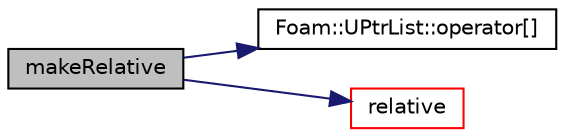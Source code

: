 digraph "makeRelative"
{
  bgcolor="transparent";
  edge [fontname="Helvetica",fontsize="10",labelfontname="Helvetica",labelfontsize="10"];
  node [fontname="Helvetica",fontsize="10",shape=record];
  rankdir="LR";
  Node348 [label="makeRelative",height=0.2,width=0.4,color="black", fillcolor="grey75", style="filled", fontcolor="black"];
  Node348 -> Node349 [color="midnightblue",fontsize="10",style="solid",fontname="Helvetica"];
  Node349 [label="Foam::UPtrList::operator[]",height=0.2,width=0.4,color="black",URL="$a27101.html#a92eab3a97cd59afdf63a26b0a90642a9",tooltip="Return element const reference. "];
  Node348 -> Node350 [color="midnightblue",fontsize="10",style="solid",fontname="Helvetica"];
  Node350 [label="relative",height=0.2,width=0.4,color="red",URL="$a22685.html#a084563a9c00010fc1ea841311ba6aedb",tooltip="Return the given absolute flux relative within the MRF region. "];
}
